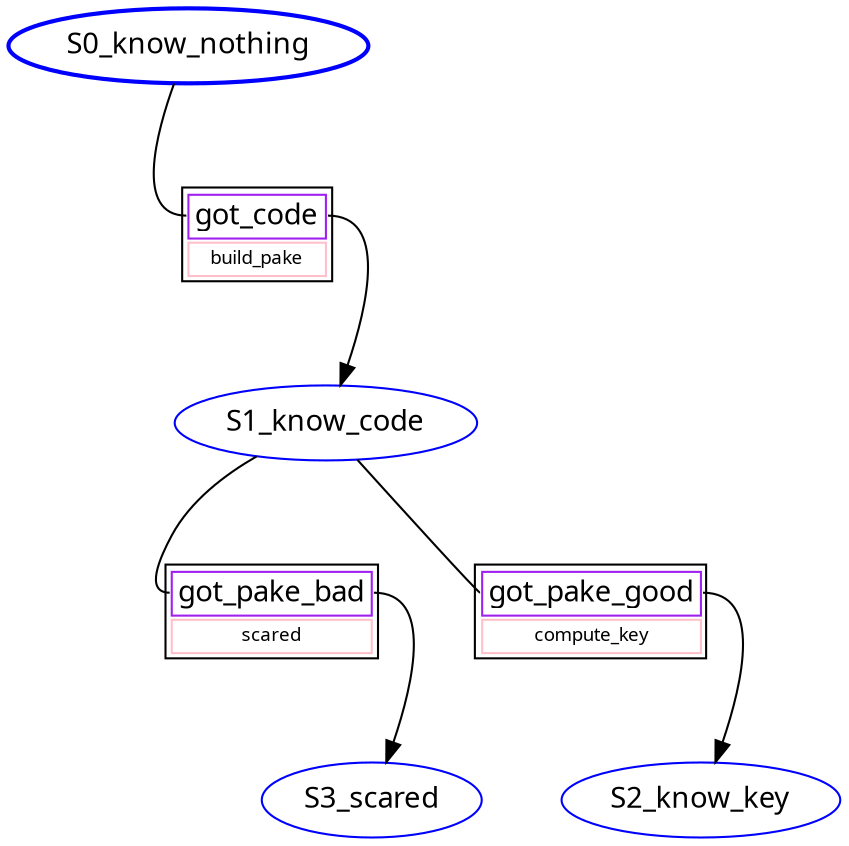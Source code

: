 digraph {
	graph [dpi=100 pack=true]
	node [fontname=Menlo]
	edge [fontname=Menlo]
	S2_know_key [color=blue fontame=Menlo shape=ellipse style=""]
	S1_know_code [color=blue fontame=Menlo shape=ellipse style=""]
	S0_know_nothing [color=blue fontame="Menlo-Bold" shape=ellipse style=bold]
	S3_scared [color=blue fontame=Menlo shape=ellipse style=""]
	t0 [label=<<table ><tr ><td color="purple" colspan="1" port="tableport"><font face="menlo-italic">got_code</font></td></tr><tr ><td color="pink"><font point-size="9">build_pake</font></td></tr></table>> margin=0.2 shape=none]
	S0_know_nothing -> t0:tableport:w [arrowhead=none]
	t0:tableport:e -> S1_know_code
	t1 [label=<<table ><tr ><td color="purple" colspan="1" port="tableport"><font face="menlo-italic">got_pake_bad</font></td></tr><tr ><td color="pink"><font point-size="9">scared</font></td></tr></table>> margin=0.2 shape=none]
	S1_know_code -> t1:tableport:w [arrowhead=none]
	t1:tableport:e -> S3_scared
	t2 [label=<<table ><tr ><td color="purple" colspan="1" port="tableport"><font face="menlo-italic">got_pake_good</font></td></tr><tr ><td color="pink"><font point-size="9">compute_key</font></td></tr></table>> margin=0.2 shape=none]
	S1_know_code -> t2:tableport:w [arrowhead=none]
	t2:tableport:e -> S2_know_key
}

